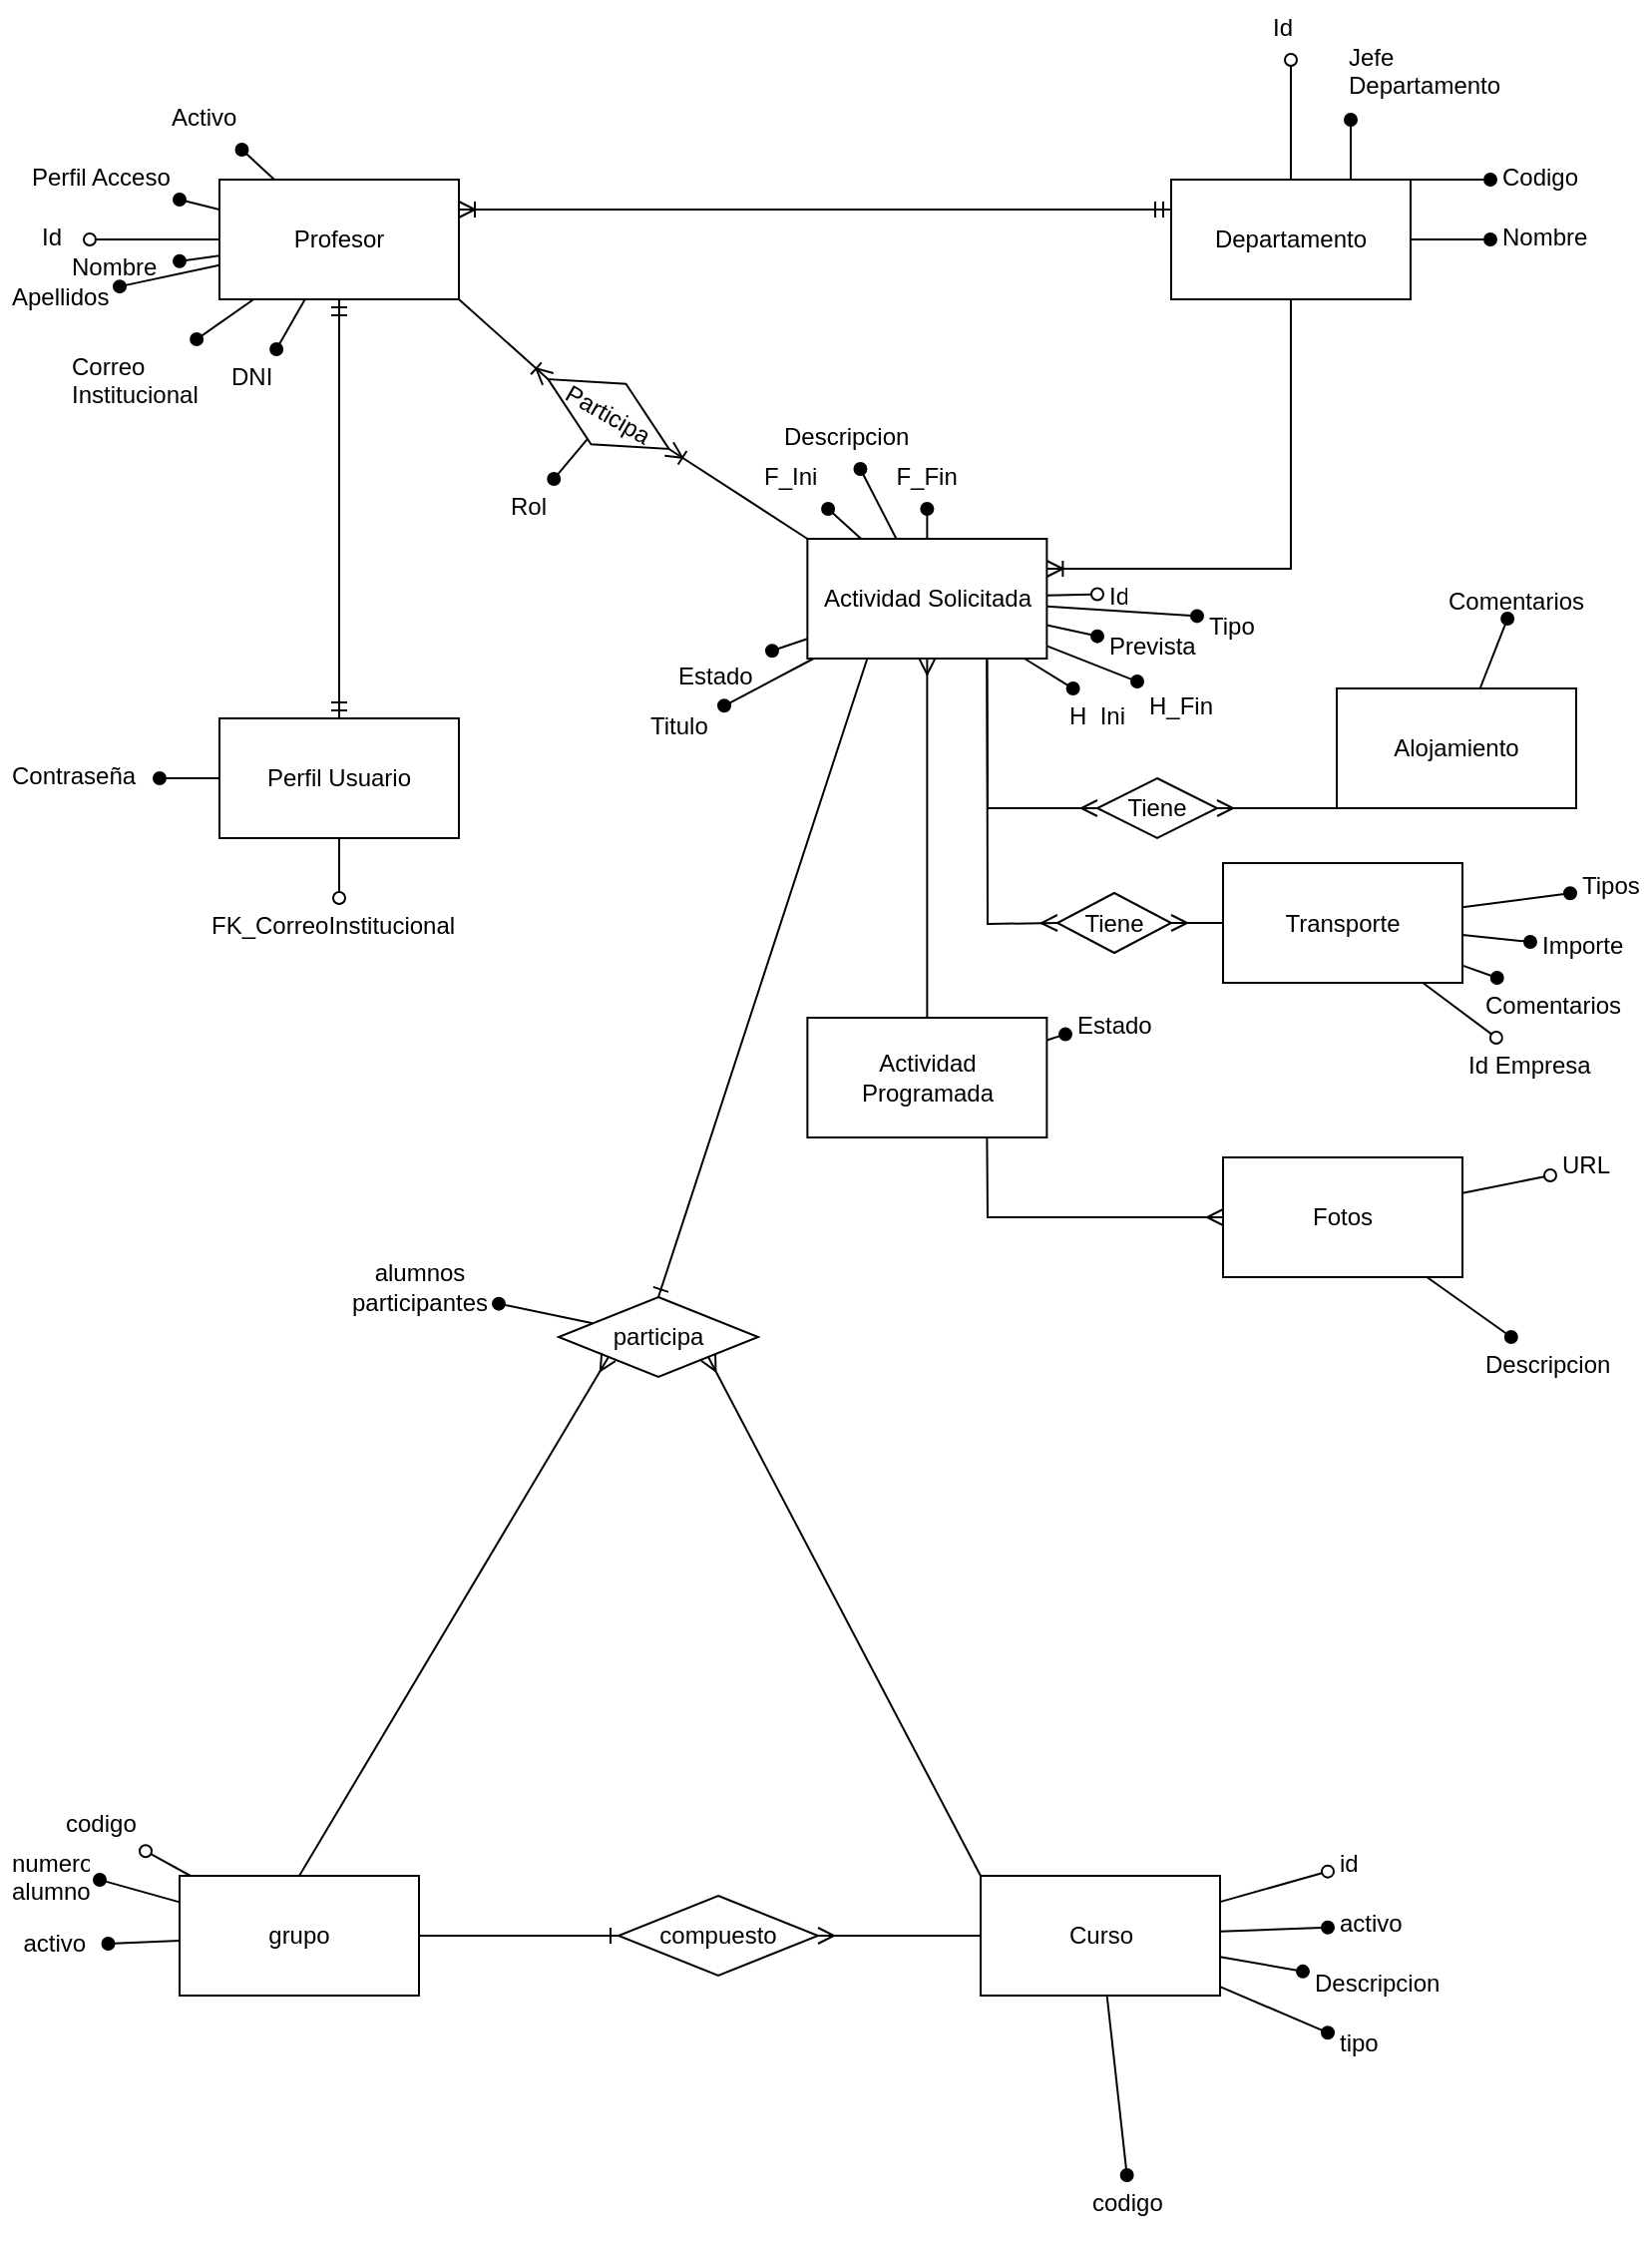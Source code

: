 <mxfile version="19.0.2" type="device"><diagram id="plJpAGmWLjXe8Xz67yxv" name="Página-1"><mxGraphModel dx="1422" dy="865" grid="1" gridSize="10" guides="1" tooltips="1" connect="1" arrows="1" fold="1" page="1" pageScale="1" pageWidth="827" pageHeight="1169" math="0" shadow="0"><root><mxCell id="0"/><mxCell id="1" parent="0"/><mxCell id="dSzfsb9VWE610NWKicuW-9" style="edgeStyle=none;rounded=0;orthogonalLoop=1;jettySize=auto;html=1;endArrow=oval;endFill=0;" parent="1" source="dSzfsb9VWE610NWKicuW-1" target="dSzfsb9VWE610NWKicuW-5" edge="1"><mxGeometry relative="1" as="geometry"/></mxCell><mxCell id="dSzfsb9VWE610NWKicuW-1" value="Profesor" style="whiteSpace=wrap;html=1;" parent="1" vertex="1"><mxGeometry x="110" y="110" width="120" height="60" as="geometry"/></mxCell><mxCell id="dSzfsb9VWE610NWKicuW-5" value="Id" style="text;strokeColor=none;fillColor=none;spacingLeft=4;spacingRight=4;overflow=hidden;rotatable=0;points=[[0,0.5],[1,0.5]];portConstraint=eastwest;fontSize=12;" parent="1" vertex="1"><mxGeometry x="15" y="125" width="30" height="30" as="geometry"/></mxCell><mxCell id="dSzfsb9VWE610NWKicuW-10" style="edgeStyle=none;rounded=0;orthogonalLoop=1;jettySize=auto;html=1;endArrow=oval;endFill=1;" parent="1" source="dSzfsb9VWE610NWKicuW-1" target="dSzfsb9VWE610NWKicuW-15" edge="1"><mxGeometry relative="1" as="geometry"><mxPoint x="110" y="135" as="sourcePoint"/><mxPoint x="70" y="130" as="targetPoint"/></mxGeometry></mxCell><mxCell id="dSzfsb9VWE610NWKicuW-15" value="Nombre" style="text;strokeColor=none;fillColor=none;spacingLeft=4;spacingRight=4;overflow=hidden;rotatable=0;points=[[0,0.5],[1,0.5]];portConstraint=eastwest;fontSize=12;" parent="1" vertex="1"><mxGeometry x="30" y="140" width="60" height="30" as="geometry"/></mxCell><mxCell id="dSzfsb9VWE610NWKicuW-16" style="edgeStyle=none;rounded=0;orthogonalLoop=1;jettySize=auto;html=1;endArrow=oval;endFill=1;" parent="1" source="dSzfsb9VWE610NWKicuW-1" target="dSzfsb9VWE610NWKicuW-17" edge="1"><mxGeometry relative="1" as="geometry"><mxPoint x="110" y="185" as="sourcePoint"/><mxPoint x="60" y="220" as="targetPoint"/></mxGeometry></mxCell><mxCell id="dSzfsb9VWE610NWKicuW-17" value="Correo &#10;Institucional" style="text;strokeColor=none;fillColor=none;spacingLeft=4;spacingRight=4;overflow=hidden;rotatable=0;points=[[0,0.5],[1,0.5]];portConstraint=eastwest;fontSize=12;" parent="1" vertex="1"><mxGeometry x="30" y="190" width="80" height="40" as="geometry"/></mxCell><mxCell id="dSzfsb9VWE610NWKicuW-19" style="edgeStyle=none;rounded=0;orthogonalLoop=1;jettySize=auto;html=1;endArrow=oval;endFill=1;" parent="1" source="dSzfsb9VWE610NWKicuW-1" target="dSzfsb9VWE610NWKicuW-20" edge="1"><mxGeometry relative="1" as="geometry"><mxPoint x="110" y="160" as="sourcePoint"/><mxPoint x="70" y="160" as="targetPoint"/></mxGeometry></mxCell><mxCell id="dSzfsb9VWE610NWKicuW-20" value="Apellidos" style="text;strokeColor=none;fillColor=none;spacingLeft=4;spacingRight=4;overflow=hidden;rotatable=0;points=[[0,0.5],[1,0.5]];portConstraint=eastwest;fontSize=12;" parent="1" vertex="1"><mxGeometry y="155" width="60" height="30" as="geometry"/></mxCell><mxCell id="dSzfsb9VWE610NWKicuW-24" style="edgeStyle=none;rounded=0;orthogonalLoop=1;jettySize=auto;html=1;endArrow=oval;endFill=1;" parent="1" source="dSzfsb9VWE610NWKicuW-1" target="dSzfsb9VWE610NWKicuW-25" edge="1"><mxGeometry relative="1" as="geometry"><mxPoint x="200" y="280" as="sourcePoint"/><mxPoint x="160" y="280" as="targetPoint"/></mxGeometry></mxCell><mxCell id="dSzfsb9VWE610NWKicuW-25" value="DNI" style="text;strokeColor=none;fillColor=none;spacingLeft=4;spacingRight=4;overflow=hidden;rotatable=0;points=[[0,0.5],[1,0.5]];portConstraint=eastwest;fontSize=12;" parent="1" vertex="1"><mxGeometry x="110" y="195" width="40" height="30" as="geometry"/></mxCell><mxCell id="dSzfsb9VWE610NWKicuW-26" style="edgeStyle=none;rounded=0;orthogonalLoop=1;jettySize=auto;html=1;endArrow=oval;endFill=1;" parent="1" source="dSzfsb9VWE610NWKicuW-1" target="dSzfsb9VWE610NWKicuW-27" edge="1"><mxGeometry relative="1" as="geometry"><mxPoint x="220" y="280" as="sourcePoint"/><mxPoint x="110" y="50" as="targetPoint"/></mxGeometry></mxCell><mxCell id="dSzfsb9VWE610NWKicuW-27" value="Activo" style="text;strokeColor=none;fillColor=none;spacingLeft=4;spacingRight=4;overflow=hidden;rotatable=0;points=[[0,0.5],[1,0.5]];portConstraint=eastwest;fontSize=12;" parent="1" vertex="1"><mxGeometry x="80" y="65" width="50" height="30" as="geometry"/></mxCell><mxCell id="dSzfsb9VWE610NWKicuW-28" style="edgeStyle=none;rounded=0;orthogonalLoop=1;jettySize=auto;html=1;endArrow=oval;endFill=1;" parent="1" source="dSzfsb9VWE610NWKicuW-1" target="dSzfsb9VWE610NWKicuW-29" edge="1"><mxGeometry relative="1" as="geometry"><mxPoint x="90" y="110" as="sourcePoint"/><mxPoint x="90" y="70" as="targetPoint"/></mxGeometry></mxCell><mxCell id="dSzfsb9VWE610NWKicuW-29" value="Perfil Acceso" style="text;strokeColor=none;fillColor=none;spacingLeft=4;spacingRight=4;overflow=hidden;rotatable=0;points=[[0,0.5],[1,0.5]];portConstraint=eastwest;fontSize=12;" parent="1" vertex="1"><mxGeometry x="10" y="95" width="80" height="30" as="geometry"/></mxCell><mxCell id="dSzfsb9VWE610NWKicuW-30" value="Perfil Usuario" style="whiteSpace=wrap;html=1;" parent="1" vertex="1"><mxGeometry x="110" y="380" width="120" height="60" as="geometry"/></mxCell><mxCell id="dSzfsb9VWE610NWKicuW-32" value="" style="fontSize=12;html=1;endArrow=ERmandOne;startArrow=ERmandOne;rounded=0;entryX=0.5;entryY=1;entryDx=0;entryDy=0;exitX=0.5;exitY=0;exitDx=0;exitDy=0;" parent="1" source="dSzfsb9VWE610NWKicuW-30" target="dSzfsb9VWE610NWKicuW-1" edge="1"><mxGeometry width="100" height="100" relative="1" as="geometry"><mxPoint x="160" y="470" as="sourcePoint"/><mxPoint x="260" y="290" as="targetPoint"/></mxGeometry></mxCell><mxCell id="dSzfsb9VWE610NWKicuW-35" style="edgeStyle=none;rounded=0;orthogonalLoop=1;jettySize=auto;html=1;endArrow=oval;endFill=1;entryX=1;entryY=0.5;entryDx=0;entryDy=0;exitX=0;exitY=0.5;exitDx=0;exitDy=0;" parent="1" source="dSzfsb9VWE610NWKicuW-30" target="dSzfsb9VWE610NWKicuW-36" edge="1"><mxGeometry relative="1" as="geometry"><mxPoint x="200" y="420" as="sourcePoint"/><mxPoint x="-90" y="240" as="targetPoint"/></mxGeometry></mxCell><mxCell id="dSzfsb9VWE610NWKicuW-36" value="Contraseña" style="text;strokeColor=none;fillColor=none;spacingLeft=4;spacingRight=4;overflow=hidden;rotatable=0;points=[[0,0.5],[1,0.5]];portConstraint=eastwest;fontSize=12;" parent="1" vertex="1"><mxGeometry y="395" width="80" height="30" as="geometry"/></mxCell><mxCell id="dSzfsb9VWE610NWKicuW-37" style="edgeStyle=none;rounded=0;orthogonalLoop=1;jettySize=auto;html=1;endArrow=oval;endFill=0;exitX=0.5;exitY=1;exitDx=0;exitDy=0;" parent="1" source="dSzfsb9VWE610NWKicuW-30" target="dSzfsb9VWE610NWKicuW-38" edge="1"><mxGeometry relative="1" as="geometry"><mxPoint x="110" y="440" as="sourcePoint"/><mxPoint x="-90" y="270" as="targetPoint"/></mxGeometry></mxCell><mxCell id="dSzfsb9VWE610NWKicuW-38" value="FK_CorreoInstitucional" style="text;strokeColor=none;fillColor=none;spacingLeft=4;spacingRight=4;overflow=hidden;rotatable=0;points=[[0,0.5],[1,0.5]];portConstraint=eastwest;fontSize=12;" parent="1" vertex="1"><mxGeometry x="100" y="470" width="140" height="30" as="geometry"/></mxCell><mxCell id="dSzfsb9VWE610NWKicuW-43" value="Departamento" style="whiteSpace=wrap;html=1;" parent="1" vertex="1"><mxGeometry x="587" y="110" width="120" height="60" as="geometry"/></mxCell><mxCell id="dSzfsb9VWE610NWKicuW-44" style="edgeStyle=none;rounded=0;orthogonalLoop=1;jettySize=auto;html=1;endArrow=oval;endFill=1;entryX=0;entryY=0.5;entryDx=0;entryDy=0;exitX=1;exitY=0.5;exitDx=0;exitDy=0;" parent="1" source="dSzfsb9VWE610NWKicuW-43" target="dSzfsb9VWE610NWKicuW-45" edge="1"><mxGeometry relative="1" as="geometry"><mxPoint x="727" y="170" as="sourcePoint"/><mxPoint x="377" y="-30" as="targetPoint"/></mxGeometry></mxCell><mxCell id="dSzfsb9VWE610NWKicuW-45" value="Nombre" style="text;strokeColor=none;fillColor=none;spacingLeft=4;spacingRight=4;overflow=hidden;rotatable=0;points=[[0,0.5],[1,0.5]];portConstraint=eastwest;fontSize=12;" parent="1" vertex="1"><mxGeometry x="747" y="125" width="63" height="30" as="geometry"/></mxCell><mxCell id="dSzfsb9VWE610NWKicuW-46" style="edgeStyle=none;rounded=0;orthogonalLoop=1;jettySize=auto;html=1;endArrow=oval;endFill=0;exitX=0.5;exitY=0;exitDx=0;exitDy=0;" parent="1" source="dSzfsb9VWE610NWKicuW-43" target="dSzfsb9VWE610NWKicuW-47" edge="1"><mxGeometry relative="1" as="geometry"><mxPoint x="577" y="170" as="sourcePoint"/><mxPoint x="377" as="targetPoint"/></mxGeometry></mxCell><mxCell id="dSzfsb9VWE610NWKicuW-47" value="Id" style="text;strokeColor=none;fillColor=none;spacingLeft=4;spacingRight=4;overflow=hidden;rotatable=0;points=[[0,0.5],[1,0.5]];portConstraint=eastwest;fontSize=12;" parent="1" vertex="1"><mxGeometry x="632" y="20" width="30" height="30" as="geometry"/></mxCell><mxCell id="dSzfsb9VWE610NWKicuW-48" style="edgeStyle=none;rounded=0;orthogonalLoop=1;jettySize=auto;html=1;endArrow=oval;endFill=1;entryX=0;entryY=0.5;entryDx=0;entryDy=0;exitX=1;exitY=0;exitDx=0;exitDy=0;" parent="1" source="dSzfsb9VWE610NWKicuW-43" target="dSzfsb9VWE610NWKicuW-49" edge="1"><mxGeometry relative="1" as="geometry"><mxPoint x="707" y="85" as="sourcePoint"/><mxPoint x="377" y="-85" as="targetPoint"/></mxGeometry></mxCell><mxCell id="dSzfsb9VWE610NWKicuW-49" value="Codigo" style="text;strokeColor=none;fillColor=none;spacingLeft=4;spacingRight=4;overflow=hidden;rotatable=0;points=[[0,0.5],[1,0.5]];portConstraint=eastwest;fontSize=12;" parent="1" vertex="1"><mxGeometry x="747" y="95" width="63" height="30" as="geometry"/></mxCell><mxCell id="dSzfsb9VWE610NWKicuW-50" style="edgeStyle=none;rounded=0;orthogonalLoop=1;jettySize=auto;html=1;endArrow=oval;endFill=1;exitX=0.75;exitY=0;exitDx=0;exitDy=0;" parent="1" source="dSzfsb9VWE610NWKicuW-43" edge="1"><mxGeometry relative="1" as="geometry"><mxPoint x="707" y="185" as="sourcePoint"/><mxPoint x="677" y="80" as="targetPoint"/></mxGeometry></mxCell><mxCell id="dSzfsb9VWE610NWKicuW-51" value="Jefe&#10;Departamento" style="text;strokeColor=none;fillColor=none;spacingLeft=4;spacingRight=4;overflow=hidden;rotatable=0;points=[[0,0.5],[1,0.5]];portConstraint=eastwest;fontSize=12;" parent="1" vertex="1"><mxGeometry x="670" y="35" width="93" height="45" as="geometry"/></mxCell><mxCell id="dSzfsb9VWE610NWKicuW-53" value="" style="fontSize=12;html=1;endArrow=ERoneToMany;startArrow=ERmandOne;rounded=0;exitX=0;exitY=0.25;exitDx=0;exitDy=0;entryX=1;entryY=0.25;entryDx=0;entryDy=0;" parent="1" source="dSzfsb9VWE610NWKicuW-43" target="dSzfsb9VWE610NWKicuW-1" edge="1"><mxGeometry width="100" height="100" relative="1" as="geometry"><mxPoint x="540" y="120" as="sourcePoint"/><mxPoint x="280" y="140" as="targetPoint"/></mxGeometry></mxCell><mxCell id="dSzfsb9VWE610NWKicuW-54" value="Actividad Solicitada" style="whiteSpace=wrap;html=1;" parent="1" vertex="1"><mxGeometry x="404.69" y="290" width="120" height="60" as="geometry"/></mxCell><mxCell id="dSzfsb9VWE610NWKicuW-56" style="edgeStyle=none;rounded=0;orthogonalLoop=1;jettySize=auto;html=1;endArrow=oval;endFill=0;" parent="1" source="dSzfsb9VWE610NWKicuW-54" target="dSzfsb9VWE610NWKicuW-57" edge="1"><mxGeometry relative="1" as="geometry"><mxPoint x="556.69" y="380" as="sourcePoint"/><mxPoint x="356.69" y="210" as="targetPoint"/></mxGeometry></mxCell><mxCell id="dSzfsb9VWE610NWKicuW-57" value="Id" style="text;strokeColor=none;fillColor=none;spacingLeft=4;spacingRight=4;overflow=hidden;rotatable=0;points=[[0,0.5],[1,0.5]];portConstraint=eastwest;fontSize=12;" parent="1" vertex="1"><mxGeometry x="550" y="305" width="20" height="25" as="geometry"/></mxCell><mxCell id="dSzfsb9VWE610NWKicuW-58" style="edgeStyle=none;rounded=0;orthogonalLoop=1;jettySize=auto;html=1;endArrow=oval;endFill=1;" parent="1" source="dSzfsb9VWE610NWKicuW-54" edge="1"><mxGeometry relative="1" as="geometry"><mxPoint x="524.69" y="375.0" as="sourcePoint"/><mxPoint x="363" y="373.656" as="targetPoint"/></mxGeometry></mxCell><mxCell id="dSzfsb9VWE610NWKicuW-61" style="edgeStyle=none;rounded=0;orthogonalLoop=1;jettySize=auto;html=1;endArrow=oval;endFill=1;" parent="1" source="dSzfsb9VWE610NWKicuW-54" target="dSzfsb9VWE610NWKicuW-62" edge="1"><mxGeometry relative="1" as="geometry"><mxPoint x="514.69" y="350.0" as="sourcePoint"/><mxPoint x="356.69" y="240" as="targetPoint"/></mxGeometry></mxCell><mxCell id="dSzfsb9VWE610NWKicuW-62" value="F_Ini" style="text;strokeColor=none;fillColor=none;spacingLeft=4;spacingRight=4;overflow=hidden;rotatable=0;points=[[0,0.5],[1,0.5]];portConstraint=eastwest;fontSize=12;" parent="1" vertex="1"><mxGeometry x="377.0" y="245" width="43" height="30" as="geometry"/></mxCell><mxCell id="dSzfsb9VWE610NWKicuW-68" style="edgeStyle=none;rounded=0;orthogonalLoop=1;jettySize=auto;html=1;endArrow=oval;endFill=1;" parent="1" source="dSzfsb9VWE610NWKicuW-54" target="dSzfsb9VWE610NWKicuW-69" edge="1"><mxGeometry relative="1" as="geometry"><mxPoint x="596.19" y="280.0" as="sourcePoint"/><mxPoint x="548.19" y="260" as="targetPoint"/></mxGeometry></mxCell><mxCell id="dSzfsb9VWE610NWKicuW-69" value="Prevista" style="text;strokeColor=none;fillColor=none;spacingLeft=4;spacingRight=4;overflow=hidden;rotatable=0;points=[[0,0.5],[1,0.5]];portConstraint=eastwest;fontSize=12;" parent="1" vertex="1"><mxGeometry x="550" y="330" width="56" height="30" as="geometry"/></mxCell><mxCell id="dSzfsb9VWE610NWKicuW-70" style="edgeStyle=none;rounded=0;orthogonalLoop=1;jettySize=auto;html=1;endArrow=oval;endFill=1;" parent="1" source="dSzfsb9VWE610NWKicuW-54" target="dSzfsb9VWE610NWKicuW-71" edge="1"><mxGeometry relative="1" as="geometry"><mxPoint x="446.19" y="460.0" as="sourcePoint"/><mxPoint x="398.19" y="440" as="targetPoint"/></mxGeometry></mxCell><mxCell id="dSzfsb9VWE610NWKicuW-71" value="Descripcion" style="text;strokeColor=none;fillColor=none;spacingLeft=4;spacingRight=4;overflow=hidden;rotatable=0;points=[[0,0.5],[1,0.5]];portConstraint=eastwest;fontSize=12;" parent="1" vertex="1"><mxGeometry x="387.0" y="225" width="73" height="30" as="geometry"/></mxCell><mxCell id="dSzfsb9VWE610NWKicuW-72" value="Transporte" style="whiteSpace=wrap;html=1;" parent="1" vertex="1"><mxGeometry x="613" y="452.5" width="120" height="60" as="geometry"/></mxCell><mxCell id="dSzfsb9VWE610NWKicuW-73" style="edgeStyle=none;rounded=0;orthogonalLoop=1;jettySize=auto;html=1;endArrow=oval;endFill=1;" parent="1" source="dSzfsb9VWE610NWKicuW-72" target="dSzfsb9VWE610NWKicuW-74" edge="1"><mxGeometry relative="1" as="geometry"><mxPoint x="660" y="460" as="sourcePoint"/><mxPoint x="480" y="260" as="targetPoint"/></mxGeometry></mxCell><mxCell id="dSzfsb9VWE610NWKicuW-74" value="Comentarios" style="text;strokeColor=none;fillColor=none;spacingLeft=4;spacingRight=4;overflow=hidden;rotatable=0;points=[[0,0.5],[1,0.5]];portConstraint=eastwest;fontSize=12;" parent="1" vertex="1"><mxGeometry x="738.5" y="510" width="80" height="20" as="geometry"/></mxCell><mxCell id="dSzfsb9VWE610NWKicuW-75" style="edgeStyle=none;rounded=0;orthogonalLoop=1;jettySize=auto;html=1;endArrow=oval;endFill=0;" parent="1" source="dSzfsb9VWE610NWKicuW-72" target="dSzfsb9VWE610NWKicuW-76" edge="1"><mxGeometry relative="1" as="geometry"><mxPoint x="680" y="460" as="sourcePoint"/><mxPoint x="480" y="290" as="targetPoint"/></mxGeometry></mxCell><mxCell id="dSzfsb9VWE610NWKicuW-76" value="Id Empresa" style="text;strokeColor=none;fillColor=none;spacingLeft=4;spacingRight=4;overflow=hidden;rotatable=0;points=[[0,0.5],[1,0.5]];portConstraint=eastwest;fontSize=12;" parent="1" vertex="1"><mxGeometry x="730" y="540" width="80" height="30" as="geometry"/></mxCell><mxCell id="dSzfsb9VWE610NWKicuW-77" style="edgeStyle=none;rounded=0;orthogonalLoop=1;jettySize=auto;html=1;endArrow=oval;endFill=1;" parent="1" source="dSzfsb9VWE610NWKicuW-72" target="dSzfsb9VWE610NWKicuW-78" edge="1"><mxGeometry relative="1" as="geometry"><mxPoint x="730" y="355" as="sourcePoint"/><mxPoint x="530" y="185" as="targetPoint"/></mxGeometry></mxCell><mxCell id="dSzfsb9VWE610NWKicuW-78" value="Importe" style="text;strokeColor=none;fillColor=none;spacingLeft=4;spacingRight=4;overflow=hidden;rotatable=0;points=[[0,0.5],[1,0.5]];portConstraint=eastwest;fontSize=12;" parent="1" vertex="1"><mxGeometry x="767" y="480" width="60" height="30" as="geometry"/></mxCell><mxCell id="dSzfsb9VWE610NWKicuW-79" style="edgeStyle=none;rounded=0;orthogonalLoop=1;jettySize=auto;html=1;endArrow=oval;endFill=1;" parent="1" source="dSzfsb9VWE610NWKicuW-72" target="dSzfsb9VWE610NWKicuW-80" edge="1"><mxGeometry relative="1" as="geometry"><mxPoint x="667" y="390.0" as="sourcePoint"/><mxPoint x="457" y="175" as="targetPoint"/></mxGeometry></mxCell><mxCell id="dSzfsb9VWE610NWKicuW-80" value="Tipos" style="text;strokeColor=none;fillColor=none;spacingLeft=4;spacingRight=4;overflow=hidden;rotatable=0;points=[[0,0.5],[1,0.5]];portConstraint=eastwest;fontSize=12;" parent="1" vertex="1"><mxGeometry x="787" y="450" width="40" height="30" as="geometry"/></mxCell><mxCell id="dSzfsb9VWE610NWKicuW-81" style="edgeStyle=none;rounded=0;orthogonalLoop=1;jettySize=auto;html=1;endArrow=oval;endFill=1;" parent="1" source="dSzfsb9VWE610NWKicuW-54" target="dSzfsb9VWE610NWKicuW-82" edge="1"><mxGeometry relative="1" as="geometry"><mxPoint x="414.69" y="465.0" as="sourcePoint"/><mxPoint x="204.69" y="250" as="targetPoint"/></mxGeometry></mxCell><mxCell id="dSzfsb9VWE610NWKicuW-82" value="H_Ini" style="text;strokeColor=none;fillColor=none;spacingLeft=4;spacingRight=4;overflow=hidden;rotatable=0;points=[[0,0.5],[1,0.5]];portConstraint=eastwest;fontSize=12;" parent="1" vertex="1"><mxGeometry x="530" y="365" width="40" height="15" as="geometry"/></mxCell><mxCell id="dSzfsb9VWE610NWKicuW-83" style="edgeStyle=none;rounded=0;orthogonalLoop=1;jettySize=auto;html=1;endArrow=oval;endFill=1;" parent="1" source="dSzfsb9VWE610NWKicuW-54" target="dSzfsb9VWE610NWKicuW-84" edge="1"><mxGeometry relative="1" as="geometry"><mxPoint x="473.19" y="415.0" as="sourcePoint"/><mxPoint x="425.19" y="395" as="targetPoint"/></mxGeometry></mxCell><mxCell id="dSzfsb9VWE610NWKicuW-84" value="H_Fin" style="text;strokeColor=none;fillColor=none;spacingLeft=4;spacingRight=4;overflow=hidden;rotatable=0;points=[[0,0.5],[1,0.5]];portConstraint=eastwest;fontSize=12;" parent="1" vertex="1"><mxGeometry x="570" y="360" width="43" height="20" as="geometry"/></mxCell><mxCell id="KB-nOq9MS0V8u7GQi-zs-3" style="edgeStyle=none;rounded=0;orthogonalLoop=1;jettySize=auto;html=1;endArrow=oval;endFill=1;" parent="1" source="dSzfsb9VWE610NWKicuW-54" target="KB-nOq9MS0V8u7GQi-zs-4" edge="1"><mxGeometry relative="1" as="geometry"><mxPoint x="464.69" y="290" as="sourcePoint"/><mxPoint x="416.69" y="270" as="targetPoint"/></mxGeometry></mxCell><mxCell id="KB-nOq9MS0V8u7GQi-zs-5" style="edgeStyle=none;rounded=0;orthogonalLoop=1;jettySize=auto;html=1;endArrow=oval;endFill=1;" parent="1" source="dSzfsb9VWE610NWKicuW-54" target="KB-nOq9MS0V8u7GQi-zs-6" edge="1"><mxGeometry relative="1" as="geometry"><mxPoint x="524.69" y="450" as="sourcePoint"/><mxPoint x="440" y="380" as="targetPoint"/></mxGeometry></mxCell><mxCell id="KB-nOq9MS0V8u7GQi-zs-6" value="Estado" style="text;strokeColor=none;fillColor=none;spacingLeft=4;spacingRight=4;overflow=hidden;rotatable=0;points=[[0,0.5],[1,0.5]];portConstraint=eastwest;fontSize=12;" parent="1" vertex="1"><mxGeometry x="334" y="345" width="53" height="20" as="geometry"/></mxCell><mxCell id="KB-nOq9MS0V8u7GQi-zs-10" value="Participa" style="shape=rhombus;perimeter=rhombusPerimeter;whiteSpace=wrap;html=1;align=center;rotation=30;" parent="1" vertex="1"><mxGeometry x="270" y="210" width="70" height="35" as="geometry"/></mxCell><mxCell id="KB-nOq9MS0V8u7GQi-zs-11" value="" style="fontSize=12;html=1;endArrow=ERoneToMany;rounded=0;exitX=1;exitY=1;exitDx=0;exitDy=0;entryX=0;entryY=0.5;entryDx=0;entryDy=0;" parent="1" source="dSzfsb9VWE610NWKicuW-1" target="KB-nOq9MS0V8u7GQi-zs-10" edge="1"><mxGeometry width="100" height="100" relative="1" as="geometry"><mxPoint x="360" y="330" as="sourcePoint"/><mxPoint x="460" y="230" as="targetPoint"/></mxGeometry></mxCell><mxCell id="KB-nOq9MS0V8u7GQi-zs-12" value="" style="fontSize=12;html=1;endArrow=ERoneToMany;rounded=0;exitX=0;exitY=0;exitDx=0;exitDy=0;entryX=1;entryY=0.5;entryDx=0;entryDy=0;" parent="1" source="dSzfsb9VWE610NWKicuW-54" target="KB-nOq9MS0V8u7GQi-zs-10" edge="1"><mxGeometry width="100" height="100" relative="1" as="geometry"><mxPoint x="284.69" y="310" as="sourcePoint"/><mxPoint x="360" y="245" as="targetPoint"/></mxGeometry></mxCell><mxCell id="KB-nOq9MS0V8u7GQi-zs-4" value="F_Fin" style="text;strokeColor=none;fillColor=none;spacingLeft=4;spacingRight=4;overflow=hidden;rotatable=0;points=[[0,0.5],[1,0.5]];portConstraint=eastwest;fontSize=12;" parent="1" vertex="1"><mxGeometry x="443.19" y="245" width="43" height="30" as="geometry"/></mxCell><mxCell id="KB-nOq9MS0V8u7GQi-zs-21" value="" style="fontSize=12;html=1;endArrow=ERoneToMany;rounded=0;exitX=0.5;exitY=1;exitDx=0;exitDy=0;entryX=1;entryY=0.25;entryDx=0;entryDy=0;edgeStyle=orthogonalEdgeStyle;" parent="1" source="dSzfsb9VWE610NWKicuW-43" target="dSzfsb9VWE610NWKicuW-54" edge="1"><mxGeometry width="100" height="100" relative="1" as="geometry"><mxPoint x="562" y="305" as="sourcePoint"/><mxPoint x="650" y="290" as="targetPoint"/></mxGeometry></mxCell><mxCell id="KB-nOq9MS0V8u7GQi-zs-22" value="Actividad Programada" style="whiteSpace=wrap;html=1;" parent="1" vertex="1"><mxGeometry x="404.69" y="530" width="120" height="60" as="geometry"/></mxCell><mxCell id="KB-nOq9MS0V8u7GQi-zs-23" value="" style="fontSize=12;html=1;endArrow=ERmany;rounded=0;entryX=0.5;entryY=1;entryDx=0;entryDy=0;exitX=0.5;exitY=0;exitDx=0;exitDy=0;" parent="1" source="KB-nOq9MS0V8u7GQi-zs-22" target="dSzfsb9VWE610NWKicuW-54" edge="1"><mxGeometry width="100" height="100" relative="1" as="geometry"><mxPoint x="430" y="520" as="sourcePoint"/><mxPoint x="530" y="420" as="targetPoint"/></mxGeometry></mxCell><mxCell id="KB-nOq9MS0V8u7GQi-zs-24" value="Tiene" style="shape=rhombus;perimeter=rhombusPerimeter;whiteSpace=wrap;html=1;align=center;rotation=0;" parent="1" vertex="1"><mxGeometry x="530" y="467.5" width="57" height="30" as="geometry"/></mxCell><mxCell id="KB-nOq9MS0V8u7GQi-zs-25" value="" style="fontSize=12;html=1;endArrow=ERmany;rounded=0;entryX=0;entryY=0.5;entryDx=0;entryDy=0;exitX=0.75;exitY=1;exitDx=0;exitDy=0;" parent="1" source="dSzfsb9VWE610NWKicuW-54" target="KB-nOq9MS0V8u7GQi-zs-24" edge="1"><mxGeometry width="100" height="100" relative="1" as="geometry"><mxPoint x="430" y="520" as="sourcePoint"/><mxPoint x="490" y="400" as="targetPoint"/><Array as="points"><mxPoint x="495" y="483"/></Array></mxGeometry></mxCell><mxCell id="KB-nOq9MS0V8u7GQi-zs-26" value="" style="fontSize=12;html=1;endArrow=ERmany;rounded=0;entryX=1;entryY=0.5;entryDx=0;entryDy=0;exitX=0;exitY=0.5;exitDx=0;exitDy=0;" parent="1" source="dSzfsb9VWE610NWKicuW-72" target="KB-nOq9MS0V8u7GQi-zs-24" edge="1"><mxGeometry width="100" height="100" relative="1" as="geometry"><mxPoint x="505" y="360" as="sourcePoint"/><mxPoint x="505" y="475" as="targetPoint"/></mxGeometry></mxCell><mxCell id="KB-nOq9MS0V8u7GQi-zs-27" value="Alojamiento" style="whiteSpace=wrap;html=1;" parent="1" vertex="1"><mxGeometry x="670" y="365" width="120" height="60" as="geometry"/></mxCell><mxCell id="KB-nOq9MS0V8u7GQi-zs-28" value="Tiene" style="shape=rhombus;perimeter=rhombusPerimeter;whiteSpace=wrap;html=1;align=center;rotation=0;" parent="1" vertex="1"><mxGeometry x="550" y="410" width="60" height="30" as="geometry"/></mxCell><mxCell id="KB-nOq9MS0V8u7GQi-zs-29" value="" style="fontSize=12;html=1;endArrow=ERmany;rounded=0;entryX=0;entryY=0.5;entryDx=0;entryDy=0;exitX=0.75;exitY=1;exitDx=0;exitDy=0;" parent="1" source="dSzfsb9VWE610NWKicuW-54" target="KB-nOq9MS0V8u7GQi-zs-28" edge="1"><mxGeometry width="100" height="100" relative="1" as="geometry"><mxPoint x="505" y="360" as="sourcePoint"/><mxPoint x="540" y="493" as="targetPoint"/><Array as="points"><mxPoint x="495" y="425"/></Array></mxGeometry></mxCell><mxCell id="KB-nOq9MS0V8u7GQi-zs-30" value="" style="fontSize=12;html=1;endArrow=ERmany;rounded=0;entryX=1;entryY=0.5;entryDx=0;entryDy=0;exitX=0;exitY=1;exitDx=0;exitDy=0;" parent="1" source="KB-nOq9MS0V8u7GQi-zs-27" target="KB-nOq9MS0V8u7GQi-zs-28" edge="1"><mxGeometry width="100" height="100" relative="1" as="geometry"><mxPoint x="623" y="493" as="sourcePoint"/><mxPoint x="597" y="493" as="targetPoint"/></mxGeometry></mxCell><mxCell id="KB-nOq9MS0V8u7GQi-zs-31" value="Comentarios" style="text;strokeColor=none;fillColor=none;spacingLeft=4;spacingRight=4;overflow=hidden;rotatable=0;points=[[0,0.5],[1,0.5]];portConstraint=eastwest;fontSize=12;" parent="1" vertex="1"><mxGeometry x="720" y="307.5" width="80" height="22.5" as="geometry"/></mxCell><mxCell id="KB-nOq9MS0V8u7GQi-zs-32" style="edgeStyle=none;rounded=0;orthogonalLoop=1;jettySize=auto;html=1;endArrow=oval;endFill=1;" parent="1" source="KB-nOq9MS0V8u7GQi-zs-27" target="KB-nOq9MS0V8u7GQi-zs-31" edge="1"><mxGeometry relative="1" as="geometry"><mxPoint x="743" y="499" as="sourcePoint"/><mxPoint x="777" y="502" as="targetPoint"/></mxGeometry></mxCell><mxCell id="KB-nOq9MS0V8u7GQi-zs-33" value="Fotos" style="whiteSpace=wrap;html=1;" parent="1" vertex="1"><mxGeometry x="613" y="600" width="120" height="60" as="geometry"/></mxCell><mxCell id="KB-nOq9MS0V8u7GQi-zs-34" value="URL" style="text;strokeColor=none;fillColor=none;spacingLeft=4;spacingRight=4;overflow=hidden;rotatable=0;points=[[0,0.5],[1,0.5]];portConstraint=eastwest;fontSize=12;" parent="1" vertex="1"><mxGeometry x="777" y="590" width="40" height="30" as="geometry"/></mxCell><mxCell id="KB-nOq9MS0V8u7GQi-zs-35" style="edgeStyle=none;rounded=0;orthogonalLoop=1;jettySize=auto;html=1;endArrow=oval;endFill=0;" parent="1" source="KB-nOq9MS0V8u7GQi-zs-33" target="KB-nOq9MS0V8u7GQi-zs-34" edge="1"><mxGeometry relative="1" as="geometry"><mxPoint x="723" y="523" as="sourcePoint"/><mxPoint x="760" y="550" as="targetPoint"/></mxGeometry></mxCell><mxCell id="KB-nOq9MS0V8u7GQi-zs-36" value="" style="fontSize=12;html=1;endArrow=ERmany;rounded=0;entryX=0;entryY=0.5;entryDx=0;entryDy=0;exitX=0.75;exitY=1;exitDx=0;exitDy=0;" parent="1" source="KB-nOq9MS0V8u7GQi-zs-22" target="KB-nOq9MS0V8u7GQi-zs-33" edge="1"><mxGeometry width="100" height="100" relative="1" as="geometry"><mxPoint x="480" y="600" as="sourcePoint"/><mxPoint x="515" y="733" as="targetPoint"/><Array as="points"><mxPoint x="495" y="630"/></Array></mxGeometry></mxCell><mxCell id="nlsm-5YglcvyF326Bw8--1" value="Estado" style="text;strokeColor=none;fillColor=none;spacingLeft=4;spacingRight=4;overflow=hidden;rotatable=0;points=[[0,0.5],[1,0.5]];portConstraint=eastwest;fontSize=12;" vertex="1" parent="1"><mxGeometry x="534" y="520" width="53" height="20" as="geometry"/></mxCell><mxCell id="nlsm-5YglcvyF326Bw8--2" style="edgeStyle=none;rounded=0;orthogonalLoop=1;jettySize=auto;html=1;endArrow=oval;endFill=1;" edge="1" parent="1" source="KB-nOq9MS0V8u7GQi-zs-22" target="nlsm-5YglcvyF326Bw8--1"><mxGeometry relative="1" as="geometry"><mxPoint x="459.244" y="300" as="sourcePoint"/><mxPoint x="280" y="630" as="targetPoint"/></mxGeometry></mxCell><mxCell id="nlsm-5YglcvyF326Bw8--3" style="edgeStyle=none;rounded=0;orthogonalLoop=1;jettySize=auto;html=1;endArrow=oval;endFill=1;" edge="1" parent="1" source="KB-nOq9MS0V8u7GQi-zs-10" target="nlsm-5YglcvyF326Bw8--5"><mxGeometry relative="1" as="geometry"><mxPoint x="294.833" y="255" as="sourcePoint"/><mxPoint x="290" y="270" as="targetPoint"/></mxGeometry></mxCell><mxCell id="nlsm-5YglcvyF326Bw8--4" value="Titulo" style="text;strokeColor=none;fillColor=none;spacingLeft=4;spacingRight=4;overflow=hidden;rotatable=0;points=[[0,0.5],[1,0.5]];portConstraint=eastwest;fontSize=12;" vertex="1" parent="1"><mxGeometry x="320.0" y="370" width="43" height="30" as="geometry"/></mxCell><mxCell id="nlsm-5YglcvyF326Bw8--5" value="Rol" style="text;strokeColor=none;fillColor=none;spacingLeft=4;spacingRight=4;overflow=hidden;rotatable=0;points=[[0,0.5],[1,0.5]];portConstraint=eastwest;fontSize=12;" vertex="1" parent="1"><mxGeometry x="250" y="260" width="30" height="30" as="geometry"/></mxCell><mxCell id="nlsm-5YglcvyF326Bw8--6" value="Tipo" style="text;strokeColor=none;fillColor=none;spacingLeft=4;spacingRight=4;overflow=hidden;rotatable=0;points=[[0,0.5],[1,0.5]];portConstraint=eastwest;fontSize=12;" vertex="1" parent="1"><mxGeometry x="600" y="320" width="40" height="20" as="geometry"/></mxCell><mxCell id="nlsm-5YglcvyF326Bw8--7" style="edgeStyle=none;rounded=0;orthogonalLoop=1;jettySize=auto;html=1;endArrow=oval;endFill=1;" edge="1" parent="1" source="dSzfsb9VWE610NWKicuW-54" target="nlsm-5YglcvyF326Bw8--6"><mxGeometry relative="1" as="geometry"><mxPoint x="534.69" y="353.657" as="sourcePoint"/><mxPoint x="580" y="371.523" as="targetPoint"/></mxGeometry></mxCell><mxCell id="nlsm-5YglcvyF326Bw8--8" value="Descripcion" style="text;strokeColor=none;fillColor=none;spacingLeft=4;spacingRight=4;overflow=hidden;rotatable=0;points=[[0,0.5],[1,0.5]];portConstraint=eastwest;fontSize=12;" vertex="1" parent="1"><mxGeometry x="738.5" y="690" width="80" height="30" as="geometry"/></mxCell><mxCell id="nlsm-5YglcvyF326Bw8--9" style="edgeStyle=none;rounded=0;orthogonalLoop=1;jettySize=auto;html=1;endArrow=oval;endFill=1;" edge="1" parent="1" source="KB-nOq9MS0V8u7GQi-zs-33" target="nlsm-5YglcvyF326Bw8--8"><mxGeometry relative="1" as="geometry"><mxPoint x="743" y="627.903" as="sourcePoint"/><mxPoint x="787" y="619.032" as="targetPoint"/></mxGeometry></mxCell><mxCell id="nlsm-5YglcvyF326Bw8--11" value="Curso" style="whiteSpace=wrap;html=1;" vertex="1" parent="1"><mxGeometry x="491.5" y="960" width="120" height="60" as="geometry"/></mxCell><mxCell id="nlsm-5YglcvyF326Bw8--12" value="id" style="text;strokeColor=none;fillColor=none;spacingLeft=4;spacingRight=4;overflow=hidden;rotatable=0;points=[[0,0.5],[1,0.5]];portConstraint=eastwest;fontSize=12;" vertex="1" parent="1"><mxGeometry x="665.5" y="940" width="20" height="30" as="geometry"/></mxCell><mxCell id="nlsm-5YglcvyF326Bw8--13" style="edgeStyle=none;rounded=0;orthogonalLoop=1;jettySize=auto;html=1;endArrow=oval;endFill=0;" edge="1" parent="1" source="nlsm-5YglcvyF326Bw8--11" target="nlsm-5YglcvyF326Bw8--12"><mxGeometry relative="1" as="geometry"><mxPoint x="1094.5" y="747.903" as="sourcePoint"/><mxPoint x="1138.5" y="739.032" as="targetPoint"/></mxGeometry></mxCell><mxCell id="nlsm-5YglcvyF326Bw8--14" value="Descripcion" style="text;strokeColor=none;fillColor=none;spacingLeft=4;spacingRight=4;overflow=hidden;rotatable=0;points=[[0,0.5],[1,0.5]];portConstraint=eastwest;fontSize=12;" vertex="1" parent="1"><mxGeometry x="653" y="1000" width="80" height="30" as="geometry"/></mxCell><mxCell id="nlsm-5YglcvyF326Bw8--15" style="edgeStyle=none;rounded=0;orthogonalLoop=1;jettySize=auto;html=1;endArrow=oval;endFill=1;" edge="1" parent="1" source="nlsm-5YglcvyF326Bw8--11" target="nlsm-5YglcvyF326Bw8--14"><mxGeometry relative="1" as="geometry"><mxPoint x="1076.7" y="790" as="sourcePoint"/><mxPoint x="1118.9" y="820" as="targetPoint"/><Array as="points"/></mxGeometry></mxCell><mxCell id="nlsm-5YglcvyF326Bw8--16" value="codigo" style="text;strokeColor=none;fillColor=none;spacingLeft=4;spacingRight=4;overflow=hidden;rotatable=0;points=[[0,0.5],[1,0.5]];portConstraint=eastwest;fontSize=12;" vertex="1" parent="1"><mxGeometry x="541.5" y="1110" width="50" height="30" as="geometry"/></mxCell><mxCell id="nlsm-5YglcvyF326Bw8--18" style="edgeStyle=none;rounded=0;orthogonalLoop=1;jettySize=auto;html=1;endArrow=oval;endFill=1;" edge="1" parent="1" source="nlsm-5YglcvyF326Bw8--11" target="nlsm-5YglcvyF326Bw8--16"><mxGeometry relative="1" as="geometry"><mxPoint x="621.5" y="1010.601" as="sourcePoint"/><mxPoint x="663" y="1017.933" as="targetPoint"/><Array as="points"/></mxGeometry></mxCell><mxCell id="nlsm-5YglcvyF326Bw8--19" value="activo" style="text;strokeColor=none;fillColor=none;spacingLeft=4;spacingRight=4;overflow=hidden;rotatable=0;points=[[0,0.5],[1,0.5]];portConstraint=eastwest;fontSize=12;" vertex="1" parent="1"><mxGeometry x="665.5" y="970" width="50" height="30" as="geometry"/></mxCell><mxCell id="nlsm-5YglcvyF326Bw8--20" style="edgeStyle=none;rounded=0;orthogonalLoop=1;jettySize=auto;html=1;endArrow=oval;endFill=1;" edge="1" parent="1" target="nlsm-5YglcvyF326Bw8--19" source="nlsm-5YglcvyF326Bw8--11"><mxGeometry relative="1" as="geometry"><mxPoint x="424.833" y="1030" as="sourcePoint"/><mxPoint x="533" y="1027.933" as="targetPoint"/><Array as="points"/></mxGeometry></mxCell><mxCell id="nlsm-5YglcvyF326Bw8--21" value="tipo" style="text;strokeColor=none;fillColor=none;spacingLeft=4;spacingRight=4;overflow=hidden;rotatable=0;points=[[0,0.5],[1,0.5]];portConstraint=eastwest;fontSize=12;" vertex="1" parent="1"><mxGeometry x="665.5" y="1030" width="30" height="30" as="geometry"/></mxCell><mxCell id="nlsm-5YglcvyF326Bw8--22" style="edgeStyle=none;rounded=0;orthogonalLoop=1;jettySize=auto;html=1;endArrow=oval;endFill=1;" edge="1" parent="1" target="nlsm-5YglcvyF326Bw8--21" source="nlsm-5YglcvyF326Bw8--11"><mxGeometry relative="1" as="geometry"><mxPoint x="624.833" y="1020" as="sourcePoint"/><mxPoint x="671.5" y="1070" as="targetPoint"/><Array as="points"/></mxGeometry></mxCell><mxCell id="nlsm-5YglcvyF326Bw8--26" value="grupo" style="whiteSpace=wrap;html=1;" vertex="1" parent="1"><mxGeometry x="90" y="960" width="120" height="60" as="geometry"/></mxCell><mxCell id="nlsm-5YglcvyF326Bw8--27" value="codigo" style="text;strokeColor=none;fillColor=none;spacingLeft=4;spacingRight=4;overflow=hidden;rotatable=0;points=[[0,0.5],[1,0.5]];portConstraint=eastwest;fontSize=12;" vertex="1" parent="1"><mxGeometry x="27" y="920" width="46" height="30" as="geometry"/></mxCell><mxCell id="nlsm-5YglcvyF326Bw8--28" style="edgeStyle=none;rounded=0;orthogonalLoop=1;jettySize=auto;html=1;endArrow=oval;endFill=0;" edge="1" parent="1" source="nlsm-5YglcvyF326Bw8--26" target="nlsm-5YglcvyF326Bw8--27"><mxGeometry relative="1" as="geometry"><mxPoint x="703" y="707.903" as="sourcePoint"/><mxPoint x="747" y="699.032" as="targetPoint"/></mxGeometry></mxCell><mxCell id="nlsm-5YglcvyF326Bw8--29" value="activo" style="text;strokeColor=none;fillColor=none;spacingLeft=4;spacingRight=4;overflow=hidden;rotatable=0;points=[[0,0.5],[1,0.5]];portConstraint=eastwest;fontSize=12;" vertex="1" parent="1"><mxGeometry x="5.75" y="980" width="48.5" height="30" as="geometry"/></mxCell><mxCell id="nlsm-5YglcvyF326Bw8--30" style="edgeStyle=none;rounded=0;orthogonalLoop=1;jettySize=auto;html=1;endArrow=oval;endFill=1;" edge="1" parent="1" source="nlsm-5YglcvyF326Bw8--26" target="nlsm-5YglcvyF326Bw8--29"><mxGeometry relative="1" as="geometry"><mxPoint x="685.2" y="750" as="sourcePoint"/><mxPoint x="727.4" y="780" as="targetPoint"/><Array as="points"/></mxGeometry></mxCell><mxCell id="nlsm-5YglcvyF326Bw8--33" value="numero&#10;alumnos" style="text;strokeColor=none;fillColor=none;spacingLeft=4;spacingRight=4;overflow=hidden;rotatable=0;points=[[0,0.5],[1,0.5]];portConstraint=eastwest;fontSize=12;" vertex="1" parent="1"><mxGeometry y="940" width="50" height="30" as="geometry"/></mxCell><mxCell id="nlsm-5YglcvyF326Bw8--34" style="edgeStyle=none;rounded=0;orthogonalLoop=1;jettySize=auto;html=1;endArrow=oval;endFill=1;" edge="1" parent="1" source="nlsm-5YglcvyF326Bw8--26" target="nlsm-5YglcvyF326Bw8--33"><mxGeometry relative="1" as="geometry"><mxPoint x="33.333" y="990" as="sourcePoint"/><mxPoint x="141.5" y="987.933" as="targetPoint"/><Array as="points"/></mxGeometry></mxCell><mxCell id="nlsm-5YglcvyF326Bw8--37" value="compuesto" style="shape=rhombus;perimeter=rhombusPerimeter;whiteSpace=wrap;html=1;align=center;" vertex="1" parent="1"><mxGeometry x="310" y="970" width="100" height="40" as="geometry"/></mxCell><mxCell id="nlsm-5YglcvyF326Bw8--38" value="" style="fontSize=12;html=1;endArrow=ERmany;rounded=0;entryX=1;entryY=0.5;entryDx=0;entryDy=0;exitX=0;exitY=0.5;exitDx=0;exitDy=0;" edge="1" parent="1" source="nlsm-5YglcvyF326Bw8--11" target="nlsm-5YglcvyF326Bw8--37"><mxGeometry width="100" height="100" relative="1" as="geometry"><mxPoint x="334.0" y="820" as="sourcePoint"/><mxPoint x="452.31" y="860" as="targetPoint"/><Array as="points"/></mxGeometry></mxCell><mxCell id="nlsm-5YglcvyF326Bw8--39" value="" style="fontSize=12;html=1;endArrow=ERone;endFill=1;rounded=0;entryX=0;entryY=0.5;entryDx=0;entryDy=0;exitX=1;exitY=0.5;exitDx=0;exitDy=0;" edge="1" parent="1" source="nlsm-5YglcvyF326Bw8--26" target="nlsm-5YglcvyF326Bw8--37"><mxGeometry width="100" height="100" relative="1" as="geometry"><mxPoint x="270" y="1050" as="sourcePoint"/><mxPoint x="460" y="910" as="targetPoint"/></mxGeometry></mxCell><mxCell id="nlsm-5YglcvyF326Bw8--40" value="participa" style="shape=rhombus;perimeter=rhombusPerimeter;whiteSpace=wrap;html=1;align=center;" vertex="1" parent="1"><mxGeometry x="280" y="670" width="100" height="40" as="geometry"/></mxCell><mxCell id="nlsm-5YglcvyF326Bw8--41" value="" style="fontSize=12;html=1;endArrow=ERmany;rounded=0;entryX=1;entryY=1;entryDx=0;entryDy=0;exitX=0;exitY=0;exitDx=0;exitDy=0;" edge="1" parent="1" source="nlsm-5YglcvyF326Bw8--11" target="nlsm-5YglcvyF326Bw8--40"><mxGeometry width="100" height="100" relative="1" as="geometry"><mxPoint x="495.5" y="830" as="sourcePoint"/><mxPoint x="414" y="830" as="targetPoint"/><Array as="points"/></mxGeometry></mxCell><mxCell id="nlsm-5YglcvyF326Bw8--42" value="" style="fontSize=12;html=1;endArrow=ERmany;rounded=0;entryX=0;entryY=1;entryDx=0;entryDy=0;exitX=0.5;exitY=0;exitDx=0;exitDy=0;" edge="1" parent="1" source="nlsm-5YglcvyF326Bw8--26" target="nlsm-5YglcvyF326Bw8--40"><mxGeometry width="100" height="100" relative="1" as="geometry"><mxPoint x="501.5" y="970" as="sourcePoint"/><mxPoint x="365" y="710" as="targetPoint"/><Array as="points"/></mxGeometry></mxCell><mxCell id="nlsm-5YglcvyF326Bw8--43" value="" style="fontSize=12;html=1;endArrow=ERone;endFill=1;rounded=0;exitX=0.25;exitY=1;exitDx=0;exitDy=0;entryX=0.5;entryY=0;entryDx=0;entryDy=0;" edge="1" parent="1" source="dSzfsb9VWE610NWKicuW-54" target="nlsm-5YglcvyF326Bw8--40"><mxGeometry width="100" height="100" relative="1" as="geometry"><mxPoint x="220" y="1000" as="sourcePoint"/><mxPoint x="360" y="450" as="targetPoint"/></mxGeometry></mxCell><mxCell id="nlsm-5YglcvyF326Bw8--44" style="edgeStyle=none;rounded=0;orthogonalLoop=1;jettySize=auto;html=1;endArrow=oval;endFill=1;" edge="1" parent="1" source="nlsm-5YglcvyF326Bw8--40" target="nlsm-5YglcvyF326Bw8--45"><mxGeometry relative="1" as="geometry"><mxPoint x="300" y="850" as="sourcePoint"/><mxPoint x="330" y="760" as="targetPoint"/><Array as="points"/></mxGeometry></mxCell><mxCell id="nlsm-5YglcvyF326Bw8--45" value="alumnos&lt;br&gt;participantes" style="text;html=1;align=center;verticalAlign=middle;resizable=0;points=[];autosize=1;strokeColor=none;fillColor=none;" vertex="1" parent="1"><mxGeometry x="170" y="650" width="80" height="30" as="geometry"/></mxCell></root></mxGraphModel></diagram></mxfile>